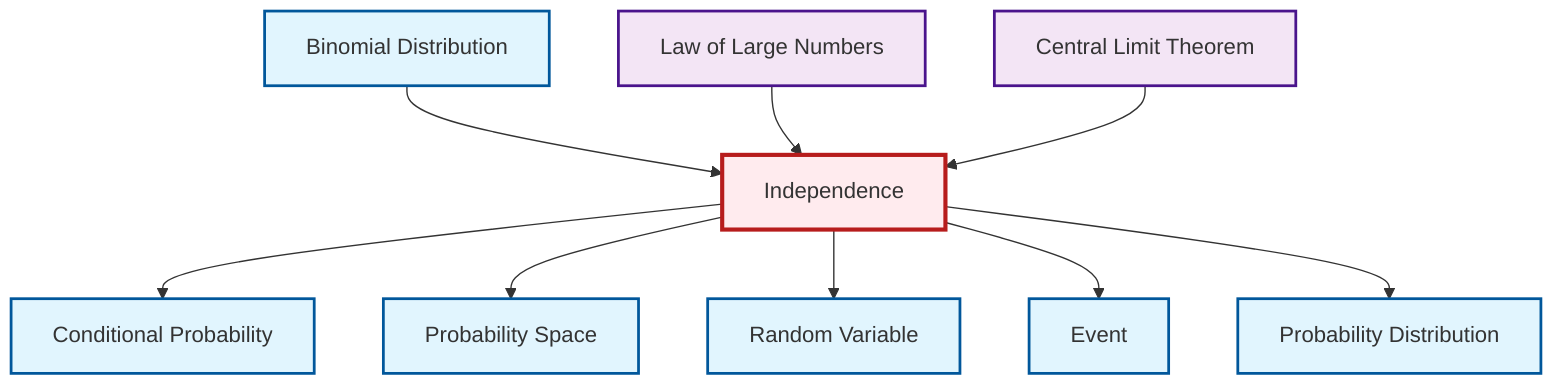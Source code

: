 graph TD
    classDef definition fill:#e1f5fe,stroke:#01579b,stroke-width:2px
    classDef theorem fill:#f3e5f5,stroke:#4a148c,stroke-width:2px
    classDef axiom fill:#fff3e0,stroke:#e65100,stroke-width:2px
    classDef example fill:#e8f5e9,stroke:#1b5e20,stroke-width:2px
    classDef current fill:#ffebee,stroke:#b71c1c,stroke-width:3px
    thm-central-limit["Central Limit Theorem"]:::theorem
    def-conditional-probability["Conditional Probability"]:::definition
    thm-law-of-large-numbers["Law of Large Numbers"]:::theorem
    def-binomial-distribution["Binomial Distribution"]:::definition
    def-independence["Independence"]:::definition
    def-event["Event"]:::definition
    def-probability-distribution["Probability Distribution"]:::definition
    def-probability-space["Probability Space"]:::definition
    def-random-variable["Random Variable"]:::definition
    def-independence --> def-conditional-probability
    def-binomial-distribution --> def-independence
    thm-law-of-large-numbers --> def-independence
    def-independence --> def-probability-space
    def-independence --> def-random-variable
    def-independence --> def-event
    thm-central-limit --> def-independence
    def-independence --> def-probability-distribution
    class def-independence current